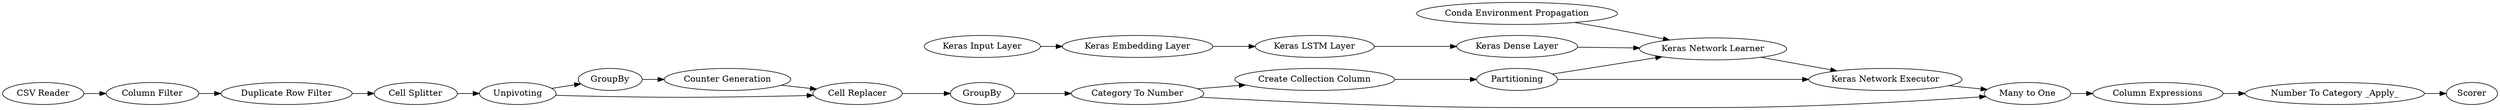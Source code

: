 digraph {
	885 -> 882
	880 -> 332
	888 -> 889
	405 -> 410
	892 -> 894
	883 -> 886
	884 -> 883
	408 -> 409
	409 -> 415
	885 -> 887
	879 -> 880
	908 -> 883
	889 -> 891
	410 -> 408
	403 -> 405
	332 -> 403
	887 -> 888
	415 -> 885
	884 -> 886
	405 -> 409
	895 -> 892
	893 -> 883
	886 -> 887
	882 -> 884
	894 -> 893
	888 [label="Column Expressions"]
	405 [label=Unpivoting]
	887 [label="Many to One"]
	880 [label="Column Filter"]
	408 [label="Counter Generation"]
	885 [label="Category To Number"]
	403 [label="Cell Splitter"]
	883 [label="Keras Network Learner"]
	415 [label=GroupBy]
	879 [label="CSV Reader"]
	332 [label="Duplicate Row Filter"]
	895 [label="Keras Input Layer"]
	882 [label="Create Collection Column"]
	889 [label="Number To Category _Apply_"]
	886 [label="Keras Network Executor"]
	884 [label=Partitioning]
	892 [label="Keras Embedding Layer"]
	894 [label="Keras LSTM Layer"]
	409 [label="Cell Replacer"]
	893 [label="Keras Dense Layer"]
	891 [label=Scorer]
	410 [label=GroupBy]
	908 [label="Conda Environment Propagation"]
	rankdir=LR
}
